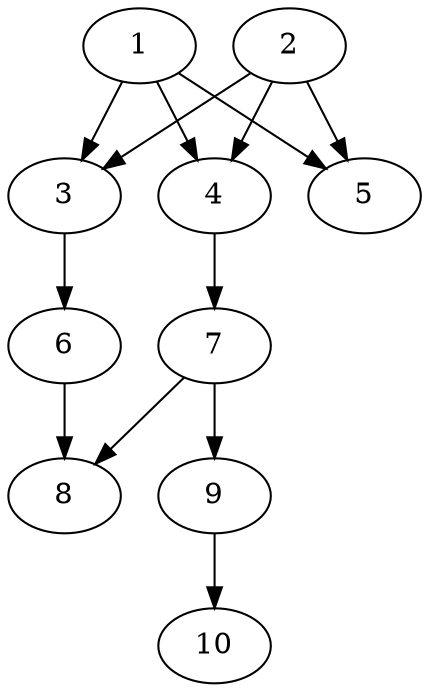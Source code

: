 // DAG automatically generated by daggen at Thu Oct  3 13:58:05 2019
// ./daggen --dot -n 10 --ccr 0.3 --fat 0.5 --regular 0.7 --density 0.6 --mindata 5242880 --maxdata 52428800 
digraph G {
  1 [size="160887467", alpha="0.10", expect_size="48266240"] 
  1 -> 3 [size ="48266240"]
  1 -> 4 [size ="48266240"]
  1 -> 5 [size ="48266240"]
  2 [size="80742400", alpha="0.11", expect_size="24222720"] 
  2 -> 3 [size ="24222720"]
  2 -> 4 [size ="24222720"]
  2 -> 5 [size ="24222720"]
  3 [size="55453013", alpha="0.08", expect_size="16635904"] 
  3 -> 6 [size ="16635904"]
  4 [size="150251520", alpha="0.03", expect_size="45075456"] 
  4 -> 7 [size ="45075456"]
  5 [size="158798507", alpha="0.06", expect_size="47639552"] 
  6 [size="110178987", alpha="0.17", expect_size="33053696"] 
  6 -> 8 [size ="33053696"]
  7 [size="64136533", alpha="0.11", expect_size="19240960"] 
  7 -> 8 [size ="19240960"]
  7 -> 9 [size ="19240960"]
  8 [size="53879467", alpha="0.14", expect_size="16163840"] 
  9 [size="81807360", alpha="0.00", expect_size="24542208"] 
  9 -> 10 [size ="24542208"]
  10 [size="64119467", alpha="0.04", expect_size="19235840"] 
}
